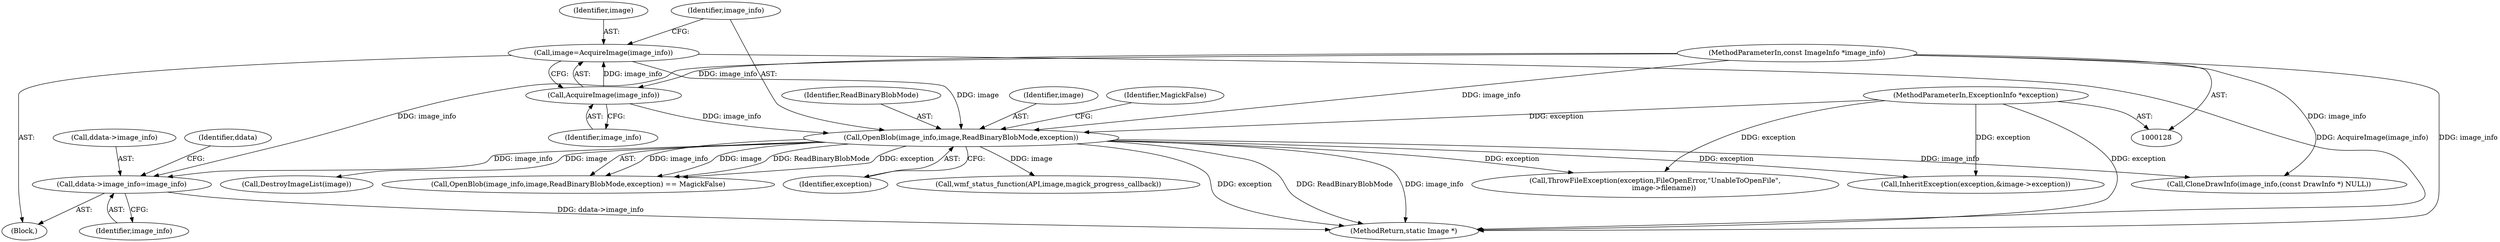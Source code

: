 digraph "0_ImageMagick_f6e9d0d9955e85bdd7540b251cd50d598dacc5e6_74@pointer" {
"1000271" [label="(Call,ddata->image_info=image_info)"];
"1000166" [label="(Call,OpenBlob(image_info,image,ReadBinaryBlobMode,exception))"];
"1000162" [label="(Call,AcquireImage(image_info))"];
"1000129" [label="(MethodParameterIn,const ImageInfo *image_info)"];
"1000160" [label="(Call,image=AcquireImage(image_info))"];
"1000130" [label="(MethodParameterIn,ExceptionInfo *exception)"];
"1000160" [label="(Call,image=AcquireImage(image_info))"];
"1000909" [label="(Call,InheritException(exception,&image->exception))"];
"1000278" [label="(Identifier,ddata)"];
"1000130" [label="(MethodParameterIn,ExceptionInfo *exception)"];
"1000168" [label="(Identifier,image)"];
"1000162" [label="(Call,AcquireImage(image_info))"];
"1000171" [label="(Identifier,MagickFalse)"];
"1000169" [label="(Identifier,ReadBinaryBlobMode)"];
"1000194" [label="(Call,DestroyImageList(image))"];
"1000129" [label="(MethodParameterIn,const ImageInfo *image_info)"];
"1000271" [label="(Call,ddata->image_info=image_info)"];
"1000131" [label="(Block,)"];
"1000161" [label="(Identifier,image)"];
"1000280" [label="(Call,CloneDrawInfo(image_info,(const DrawInfo *) NULL))"];
"1000353" [label="(Call,ThrowFileException(exception,FileOpenError,\"UnableToOpenFile\",\n        image->filename))"];
"1001050" [label="(MethodReturn,static Image *)"];
"1000275" [label="(Identifier,image_info)"];
"1000163" [label="(Identifier,image_info)"];
"1000166" [label="(Call,OpenBlob(image_info,image,ReadBinaryBlobMode,exception))"];
"1000272" [label="(Call,ddata->image_info)"];
"1000165" [label="(Call,OpenBlob(image_info,image,ReadBinaryBlobMode,exception) == MagickFalse)"];
"1000170" [label="(Identifier,exception)"];
"1000167" [label="(Identifier,image_info)"];
"1000258" [label="(Call,wmf_status_function(API,image,magick_progress_callback))"];
"1000271" -> "1000131"  [label="AST: "];
"1000271" -> "1000275"  [label="CFG: "];
"1000272" -> "1000271"  [label="AST: "];
"1000275" -> "1000271"  [label="AST: "];
"1000278" -> "1000271"  [label="CFG: "];
"1000271" -> "1001050"  [label="DDG: ddata->image_info"];
"1000166" -> "1000271"  [label="DDG: image_info"];
"1000129" -> "1000271"  [label="DDG: image_info"];
"1000166" -> "1000165"  [label="AST: "];
"1000166" -> "1000170"  [label="CFG: "];
"1000167" -> "1000166"  [label="AST: "];
"1000168" -> "1000166"  [label="AST: "];
"1000169" -> "1000166"  [label="AST: "];
"1000170" -> "1000166"  [label="AST: "];
"1000171" -> "1000166"  [label="CFG: "];
"1000166" -> "1001050"  [label="DDG: ReadBinaryBlobMode"];
"1000166" -> "1001050"  [label="DDG: image_info"];
"1000166" -> "1001050"  [label="DDG: exception"];
"1000166" -> "1000165"  [label="DDG: image_info"];
"1000166" -> "1000165"  [label="DDG: image"];
"1000166" -> "1000165"  [label="DDG: ReadBinaryBlobMode"];
"1000166" -> "1000165"  [label="DDG: exception"];
"1000162" -> "1000166"  [label="DDG: image_info"];
"1000129" -> "1000166"  [label="DDG: image_info"];
"1000160" -> "1000166"  [label="DDG: image"];
"1000130" -> "1000166"  [label="DDG: exception"];
"1000166" -> "1000194"  [label="DDG: image"];
"1000166" -> "1000258"  [label="DDG: image"];
"1000166" -> "1000280"  [label="DDG: image_info"];
"1000166" -> "1000353"  [label="DDG: exception"];
"1000166" -> "1000909"  [label="DDG: exception"];
"1000162" -> "1000160"  [label="AST: "];
"1000162" -> "1000163"  [label="CFG: "];
"1000163" -> "1000162"  [label="AST: "];
"1000160" -> "1000162"  [label="CFG: "];
"1000162" -> "1000160"  [label="DDG: image_info"];
"1000129" -> "1000162"  [label="DDG: image_info"];
"1000129" -> "1000128"  [label="AST: "];
"1000129" -> "1001050"  [label="DDG: image_info"];
"1000129" -> "1000280"  [label="DDG: image_info"];
"1000160" -> "1000131"  [label="AST: "];
"1000161" -> "1000160"  [label="AST: "];
"1000167" -> "1000160"  [label="CFG: "];
"1000160" -> "1001050"  [label="DDG: AcquireImage(image_info)"];
"1000130" -> "1000128"  [label="AST: "];
"1000130" -> "1001050"  [label="DDG: exception"];
"1000130" -> "1000353"  [label="DDG: exception"];
"1000130" -> "1000909"  [label="DDG: exception"];
}
